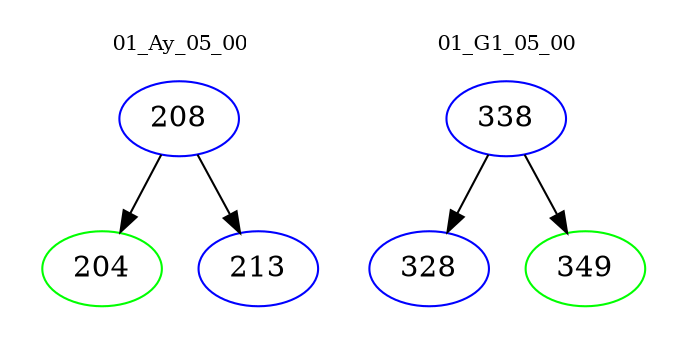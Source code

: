digraph{
subgraph cluster_0 {
color = white
label = "01_Ay_05_00";
fontsize=10;
T0_208 [label="208", color="blue"]
T0_208 -> T0_204 [color="black"]
T0_204 [label="204", color="green"]
T0_208 -> T0_213 [color="black"]
T0_213 [label="213", color="blue"]
}
subgraph cluster_1 {
color = white
label = "01_G1_05_00";
fontsize=10;
T1_338 [label="338", color="blue"]
T1_338 -> T1_328 [color="black"]
T1_328 [label="328", color="blue"]
T1_338 -> T1_349 [color="black"]
T1_349 [label="349", color="green"]
}
}

